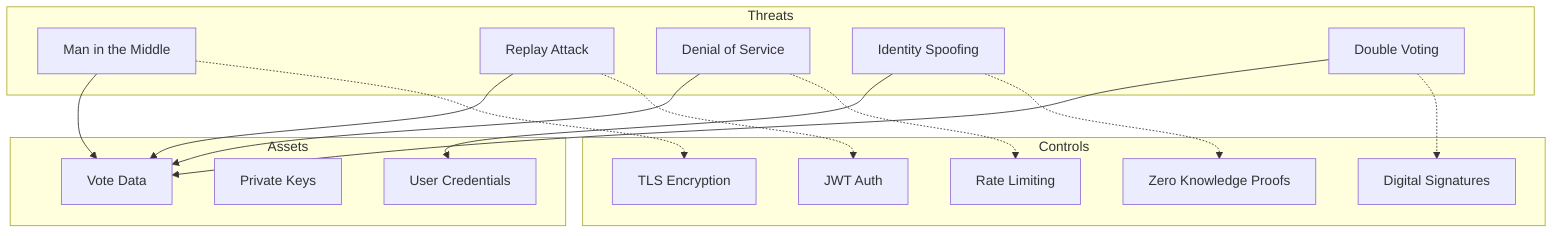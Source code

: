 flowchart TD
    subgraph Assets
        Vote[Vote Data]
        Key[Private Keys]
        Cred[User Credentials]
    end

    subgraph Threats
        MitM[Man in the Middle]
        Replay[Replay Attack]
        DOS[Denial of Service]
        Spoofing[Identity Spoofing]
        Double[Double Voting]
    end

    subgraph Controls
        TLS[TLS Encryption]
        JWT[JWT Auth]
        ZKP[Zero Knowledge Proofs]
        Rate[Rate Limiting]
        Sign[Digital Signatures]
    end

    MitM --> Vote
    MitM -.-> TLS
    
    Replay --> Vote
    Replay -.-> JWT
    
    DOS --> Vote
    DOS -.-> Rate
    
    Spoofing --> Cred
    Spoofing -.-> ZKP
    
    Double --> Vote
    Double -.-> Sign